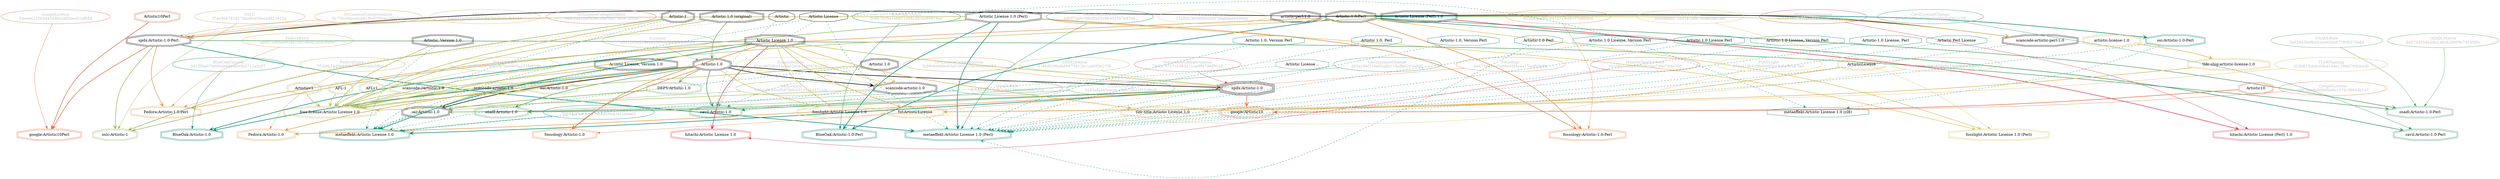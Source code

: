 strict digraph {
    node [shape=box];
    graph [splines=curved];
    317 [label="SPDXLicense\n8da691ea0e67dda5847b45633efb6444"
        ,fontcolor=gray
        ,color="#b8bf62"
        ,fillcolor="beige;1"
        ,shape=ellipse];
    318 [label="spdx:Artistic-1.0-Perl"
        ,shape=doubleoctagon];
    319 [label="Artistic-1.0-Perl"
        ,shape=doubleoctagon];
    320 [label="Artistic License 1.0 (Perl)"
        ,shape=doubleoctagon];
    333 [label="SPDXLicense\n616b853f6db89873d12bc1ab0f3627f9"
        ,fontcolor=gray
        ,color="#b8bf62"
        ,fillcolor="beige;1"
        ,shape=ellipse];
    334 [label="spdx:Artistic-1.0"
        ,shape=tripleoctagon];
    335 [label="Artistic-1.0"
        ,shape=doubleoctagon];
    336 [label="Artistic License 1.0"
        ,shape=doubleoctagon];
    4907 [label="OSILicense\n526ea8653cafb8784b43131c44471c3c"
         ,fontcolor=gray
         ,color="#78ab63"
         ,fillcolor="beige;1"
         ,shape=ellipse];
    4908 [label="osi:Artistic-1.0"
         ,shape=doubleoctagon];
    4909 [label="Artistic License, Version 1.0"
         ,shape=doubleoctagon];
    4910 [label="DEP5:Artistic-1.0"
         ,color="#78ab63"
         ,shape=doubleoctagon];
    5470 [label="GoogleLicense\n54eaee23565d439962cdf2bee51af684"
         ,fontcolor=gray
         ,color="#e06f45"
         ,fillcolor="beige;1"
         ,shape=ellipse];
    5471 [label="google:Artistic10Perl"
         ,color="#e06f45"
         ,shape=doubleoctagon];
    5472 [label=Artistic10Perl
         ,color="#e06f45"
         ,shape=doubleoctagon];
    5473 [label="GoogleLicense\na087baefa4600f606cc3781f8833b147"
         ,fontcolor=gray
         ,color="#e06f45"
         ,fillcolor="beige;1"
         ,shape=ellipse];
    5474 [label="google:Artistic10"
         ,color="#e06f45"
         ,shape=doubleoctagon];
    5475 [label=Artistic10
         ,color="#e06f45"
         ,shape=doubleoctagon];
    5921 [label="FedoraEntry\nab937b86fad00461d91be0b1bca3e999"
         ,fontcolor=gray
         ,color="#e09d4b"
         ,fillcolor="beige;1"
         ,shape=ellipse];
    5922 [label="Fedora:Artistic-1.0-Perl"
         ,color="#e09d4b"
         ,shape=doubleoctagon];
    5923 [label="Artistic 1.0 (original)"
         ,shape=doubleoctagon];
    5924 [label=Artistic
         ,shape=octagon];
    5927 [label="FedoraEntry\n7f2b8b1ad34032ac7f5aeacafe3f8d1b"
         ,fontcolor=gray
         ,color="#e09d4b"
         ,fillcolor="beige;1"
         ,shape=ellipse];
    5928 [label="Fedora:Artistic-1.0"
         ,color="#e09d4b"
         ,shape=doubleoctagon];
    9097 [label="BlueOakCouncil\n0d1f56a07b6964b6de4693b5712a5c57"
         ,fontcolor=gray
         ,color="#00876c"
         ,fillcolor="beige;1"
         ,shape=ellipse];
    9098 [label="BlueOak:Artistic-1.0"
         ,color="#00876c"
         ,shape=doubleoctagon];
    9103 [label="BlueOakCouncil\n0c867fcf5a1eb611d58c48cdc90819ee"
         ,fontcolor=gray
         ,color="#00876c"
         ,fillcolor="beige;1"
         ,shape=ellipse];
    9104 [label="BlueOak:Artistic-1.0-Perl"
         ,color="#00876c"
         ,shape=doubleoctagon];
    9561 [label="OSADLRule\n3a02643befb552ee6500977808275e64"
         ,fontcolor=gray
         ,color="#58a066"
         ,fillcolor="beige;1"
         ,shape=ellipse];
    9562 [label="osadl:Artistic-1.0-Perl"
         ,color="#58a066"
         ,shape=doubleoctagon];
    9640 [label="OSADLRule\n9104b36b13afb7e9d168b84b55fc7c1d"
         ,fontcolor=gray
         ,color="#58a066"
         ,fillcolor="beige;1"
         ,shape=ellipse];
    9641 [label="osadl:Artistic-1.0"
         ,color="#58a066"
         ,shape=doubleoctagon];
    9892 [label="OSADLMatrix\n3283afa4e5eece1a50370642f2208edf"
         ,fontcolor=gray
         ,color="#58a066"
         ,fillcolor="beige;1"
         ,shape=ellipse];
    9894 [label="OSADLMatrix\ndd5734554b28a1a80629909c74535f5c"
         ,fontcolor=gray
         ,color="#58a066"
         ,fillcolor="beige;1"
         ,shape=ellipse];
    10153 [label="FSF\nfe4318f6458187de8e14dc9b9e5da662"
          ,fontcolor=gray
          ,color="#deb256"
          ,fillcolor="beige;1"
          ,shape=ellipse];
    10154 [label="fsf:ArtisticLicense"
          ,color="#deb256"
          ,shape=doubleoctagon];
    10155 [label=ArtisticLicense
          ,color="#deb256"
          ,shape=doubleoctagon];
    12082 [label="ScancodeData\n62ecd670fcc43c0e52acb2440d762056"
          ,fontcolor=gray
          ,color="#dac767"
          ,fillcolor="beige;1"
          ,shape=ellipse];
    12083 [label="scancode:artistic-1.0"
          ,shape=doubleoctagon];
    12084 [label="Artistic 1.0"
          ,shape=doubleoctagon];
    12116 [label="ScancodeData\n15afb519b66f9e056f7bfa64ee0438dd"
          ,fontcolor=gray
          ,color="#dac767"
          ,fillcolor="beige;1"
          ,shape=ellipse];
    12117 [label="scancode:artistic-perl-1.0"
          ,shape=doubleoctagon];
    12118 [label="artistic-perl-1.0"
          ,shape=doubleoctagon];
    12119 [label="Artistic License (Perl) 1.0"
          ,shape=doubleoctagon];
    25973 [label="OSLC\nf7aede4762427bba9ea09ea4d823912a"
          ,fontcolor=gray
          ,color="#98b561"
          ,fillcolor="beige;1"
          ,shape=ellipse];
    25974 [label="oslc:Artistic-1"
          ,color="#98b561"
          ,shape=doubleoctagon];
    25975 [label="Artistic-1"
          ,shape=doubleoctagon];
    26118 [label="Fossology\nbe6729a1aa7e98e05fda4a17aef55b04"
          ,fontcolor=gray
          ,color="#e18745"
          ,fillcolor="beige;1"
          ,shape=ellipse];
    26119 [label="fossology:Artistic-1.0"
          ,color="#e18745"
          ,shape=doubleoctagon];
    27516 [label="Fossology\n0630d3adff81d470719cf61f7bff60bd"
          ,fontcolor=gray
          ,color="#e18745"
          ,fillcolor="beige;1"
          ,shape=ellipse];
    27517 [label="fossology:Artistic-1.0-Perl"
          ,color="#e18745"
          ,shape=doubleoctagon];
    28610 [label="OrtLicenseCategorization\n78e2c7f757c2363d11cadff4786f8010"
          ,fontcolor=gray
          ,color="#dc574a"
          ,fillcolor="beige;1"
          ,shape=ellipse];
    28611 [label="OrtLicenseCategorization\na48c242c2ef5c9e1d8e5bb73d3e7c529"
          ,fontcolor=gray
          ,color="#dc574a"
          ,fillcolor="beige;1"
          ,shape=ellipse];
    35464 [label="OrtLicenseCategorization\n3c8606608bcb5a52f01639a3d4d6e653"
          ,fontcolor=gray
          ,color="#e18745"
          ,fillcolor="beige;1"
          ,shape=ellipse];
    35466 [label="OrtLicenseCategorization\n6c75fe3daccdcd81f8d65f6de1986845"
          ,fontcolor=gray
          ,color="#e18745"
          ,fillcolor="beige;1"
          ,shape=ellipse];
    36497 [label="CavilLicenseChange\ndb5a19ef1c4e93a89115affe6263a930"
          ,fontcolor=gray
          ,color="#379469"
          ,fillcolor="beige;1"
          ,shape=ellipse];
    36498 [label="cavil:Artistic-1.0"
          ,color="#379469"
          ,shape=doubleoctagon];
    36499 [label="Artistic License"
          ,shape=octagon];
    36500 [label="Artistic License .."
          ,color="#379469"
          ,shape=octagon];
    36511 [label="CavilLicenseChange\n985e755701d070bc3a08bfcaf422c3ff"
          ,fontcolor=gray
          ,color="#379469"
          ,fillcolor="beige;1"
          ,shape=ellipse];
    36512 [label="cavil:Artistic-1.0-Perl"
          ,color="#379469"
          ,shape=doubleoctagon];
    38492 [label="MetaeffektLicense\n783542f7de2c997408658b43e1ee3e63"
          ,fontcolor=gray
          ,color="#00876c"
          ,fillcolor="beige;1"
          ,shape=ellipse];
    38493 [label="metaeffekt:Artistic License 1.0"
          ,color="#00876c"
          ,shape=doubleoctagon];
    38494 [label="Artistic, Version 1.0"
          ,shape=doubleoctagon];
    38501 [label="metaeffekt:Artistic License 1.0 (cl8)"
          ,color="#00876c"
          ,shape=octagon];
    38511 [label="osi:Artistic-1.0-Perl"
          ,color="#00876c"
          ,shape=doubleoctagon];
    38512 [label="MetaeffektLicense\nb80f7dd6c3ffd8fa53c96302567e479b"
          ,fontcolor=gray
          ,color="#00876c"
          ,fillcolor="beige;1"
          ,shape=ellipse];
    38513 [label="metaeffekt:Artistic License 1.0 (Perl)"
          ,color="#00876c"
          ,shape=doubleoctagon];
    38514 [label="Artistic Perl License"
          ,color="#00876c"
          ,shape=octagon];
    38515 [label="Artistic 1.0, Version Perl"
          ,color="#00876c"
          ,shape=octagon];
    38516 [label="Artistic 1.0, Perl"
          ,color="#00876c"
          ,shape=octagon];
    38517 [label="Artistic-1.0, Version Perl"
          ,color="#00876c"
          ,shape=octagon];
    38518 [label="Artistic-1.0 Perl"
          ,color="#00876c"
          ,shape=octagon];
    38519 [label="Artistic 1.0 License, Version Perl"
          ,color="#00876c"
          ,shape=octagon];
    38520 [label="Artistic 1.0 License Perl"
          ,color="#00876c"
          ,shape=octagon];
    38521 [label="Artistic-1.0 License, Version Perl"
          ,color="#00876c"
          ,shape=octagon];
    38522 [label="Artistic-1.0 License, Perl"
          ,color="#00876c"
          ,shape=octagon];
    50406 [label="FossLicense\n71f711527601cfe7bea805a031fa854b"
          ,fontcolor=gray
          ,color="#b8bf62"
          ,fillcolor="beige;1"
          ,shape=ellipse];
    50407 [label="foss-license:Artistic License 1.0"
          ,color="#b8bf62"
          ,shape=doubleoctagon];
    50408 [label="scancode://artistic-1.0"
          ,color="#b8bf62"
          ,shape=doubleoctagon];
    50409 [label="scancode:artistic-1.0"
          ,color="#b8bf62"
          ,shape=doubleoctagon];
    50410 [label="osi:Artistic-1.0"
          ,color="#b8bf62"
          ,shape=doubleoctagon];
    50411 [label=Artisticv1
          ,color="#b8bf62"
          ,shape=doubleoctagon];
    50412 [label="AFL-1"
          ,color="#b8bf62"
          ,shape=doubleoctagon];
    50413 [label=AFLv1
          ,color="#b8bf62"
          ,shape=doubleoctagon];
    51039 [label="FOSSLight\n0dfd9ff9bf726d1e19b6780ee3ae19ac"
          ,fontcolor=gray
          ,color="#dac767"
          ,fillcolor="beige;1"
          ,shape=ellipse];
    51040 [label="fosslight:Artistic License 1.0 (Perl)"
          ,color="#dac767"
          ,shape=doubleoctagon];
    51041 [label="FOSSLight\n67ca419b42f8e680f2c19a5e6e3e7fa5"
          ,fontcolor=gray
          ,color="#dac767"
          ,fillcolor="beige;1"
          ,shape=ellipse];
    51042 [label="fosslight:Artistic License 1.0"
          ,color="#dac767"
          ,shape=doubleoctagon];
    52057 [label="HitachiOpenLicense\n92cd8e1ac6a6f09a923ac736e76da300"
          ,fontcolor=gray
          ,color="#d43d51"
          ,fillcolor="beige;1"
          ,shape=ellipse];
    52058 [label="hitachi:Artistic License 1.0"
          ,color="#d43d51"
          ,shape=doubleoctagon];
    52386 [label="HitachiOpenLicense\ne2525d8a7455fa5ffbe93166293e5cec"
          ,fontcolor=gray
          ,color="#d43d51"
          ,fillcolor="beige;1"
          ,shape=ellipse];
    52387 [label="hitachi:Artistic License (Perl) 1.0"
          ,color="#d43d51"
          ,shape=doubleoctagon];
    56635 [label="TLDRNaming\n32dbb15cb4c68bd1e4e1399d79dbb43b"
          ,fontcolor=gray
          ,color="#deb256"
          ,fillcolor="beige;1"
          ,shape=ellipse];
    56636 [label="tldr-title:Artistic License 1.0"
          ,color="#deb256"
          ,shape=doubleoctagon];
    56637 [label="tldr-slug:artistic-license-1.0"
          ,color="#deb256"
          ,shape=doubleoctagon];
    56638 [label="artistic-license-1.0"
          ,color="#deb256"
          ,shape=doubleoctagon];
    58455 [label="Curation\nc3932d3a216e4a4350da6e656f8a9045"
          ,fontcolor=gray
          ,color="#78ab63"
          ,fillcolor="beige;1"
          ,shape=ellipse];
    317 -> 318 [weight=0.5
               ,color="#b8bf62"];
    318 -> 5471 [style=bold
                ,arrowhead=vee
                ,weight=0.7
                ,color="#e06f45"];
    318 -> 5922 [style=bold
                ,arrowhead=vee
                ,weight=0.7
                ,color="#e09d4b"];
    318 -> 9562 [style=bold
                ,arrowhead=vee
                ,weight=0.7
                ,color="#58a066"];
    318 -> 25974 [style=bold
                 ,arrowhead=vee
                 ,weight=0.7
                 ,color="#98b561"];
    318 -> 38513 [style=bold
                 ,arrowhead=vee
                 ,weight=0.7
                 ,color="#00876c"];
    319 -> 318 [style=bold
               ,arrowhead=vee
               ,weight=0.7];
    319 -> 5922 [style=bold
                ,arrowhead=vee
                ,weight=0.7
                ,color="#e09d4b"];
    319 -> 9104 [style=bold
                ,arrowhead=vee
                ,weight=0.7
                ,color="#00876c"];
    319 -> 9562 [style=bold
                ,arrowhead=vee
                ,weight=0.7
                ,color="#58a066"];
    319 -> 27517 [style=bold
                 ,arrowhead=vee
                 ,weight=0.7
                 ,color="#e18745"];
    319 -> 36512 [style=bold
                 ,arrowhead=vee
                 ,weight=0.7
                 ,color="#379469"];
    319 -> 36512 [style=bold
                 ,arrowhead=vee
                 ,weight=0.7
                 ,color="#379469"];
    319 -> 38511 [style=bold
                 ,arrowhead=vee
                 ,weight=0.7
                 ,color="#00876c"];
    319 -> 51040 [style=bold
                 ,arrowhead=vee
                 ,weight=0.7
                 ,color="#dac767"];
    320 -> 318 [style=bold
               ,arrowhead=vee
               ,weight=0.7
               ,color="#b8bf62"];
    320 -> 9104 [style=bold
                ,arrowhead=vee
                ,weight=0.7
                ,color="#00876c"];
    320 -> 25974 [style=bold
                 ,arrowhead=vee
                 ,weight=0.7
                 ,color="#98b561"];
    320 -> 27517 [style=bold
                 ,arrowhead=vee
                 ,weight=0.7
                 ,color="#e18745"];
    320 -> 38513 [style=bold
                 ,arrowhead=vee
                 ,weight=0.7
                 ,color="#00876c"];
    320 -> 38513 [style=bold
                 ,arrowhead=vee
                 ,weight=0.7
                 ,color="#00876c"];
    320 -> 51040 [style=bold
                 ,arrowhead=vee
                 ,weight=0.7
                 ,color="#dac767"];
    333 -> 334 [weight=0.5
               ,color="#b8bf62"];
    334 -> 4908 [style=bold
                ,arrowhead=vee
                ,weight=0.7
                ,color="#78ab63"];
    334 -> 5474 [style=bold
                ,arrowhead=vee
                ,weight=0.7
                ,color="#e06f45"];
    334 -> 5928 [style=bold
                ,arrowhead=vee
                ,weight=0.7
                ,color="#e09d4b"];
    334 -> 9641 [style=bold
                ,arrowhead=vee
                ,weight=0.7
                ,color="#58a066"];
    334 -> 10154 [style=dashed
                 ,arrowhead=vee
                 ,weight=0.5
                 ,color="#deb256"];
    334 -> 38493 [style=bold
                 ,arrowhead=vee
                 ,weight=0.7
                 ,color="#00876c"];
    335 -> 334 [style=bold
               ,arrowhead=vee
               ,weight=0.7];
    335 -> 4908 [style=bold
                ,arrowhead=vee
                ,weight=0.7];
    335 -> 4910 [style=bold
                ,arrowhead=vee
                ,weight=0.7
                ,color="#78ab63"];
    335 -> 5928 [style=bold
                ,arrowhead=vee
                ,weight=0.7
                ,color="#e09d4b"];
    335 -> 9098 [style=bold
                ,arrowhead=vee
                ,weight=0.7
                ,color="#00876c"];
    335 -> 9641 [style=bold
                ,arrowhead=vee
                ,weight=0.7
                ,color="#58a066"];
    335 -> 12083 [style=bold
                 ,arrowhead=vee
                 ,weight=0.7];
    335 -> 26119 [style=bold
                 ,arrowhead=vee
                 ,weight=0.7
                 ,color="#e18745"];
    335 -> 36498 [style=bold
                 ,arrowhead=vee
                 ,weight=0.7
                 ,color="#379469"];
    335 -> 36498 [style=bold
                 ,arrowhead=vee
                 ,weight=0.7
                 ,color="#379469"];
    335 -> 50407 [style=bold
                 ,arrowhead=vee
                 ,weight=0.7
                 ,color="#b8bf62"];
    335 -> 51042 [style=bold
                 ,arrowhead=vee
                 ,weight=0.7
                 ,color="#dac767"];
    336 -> 334 [style=bold
               ,arrowhead=vee
               ,weight=0.7
               ,color="#b8bf62"];
    336 -> 9098 [style=bold
                ,arrowhead=vee
                ,weight=0.7
                ,color="#00876c"];
    336 -> 10154 [style=bold
                 ,arrowhead=vee
                 ,weight=0.7
                 ,color="#deb256"];
    336 -> 12083 [style=bold
                 ,arrowhead=vee
                 ,weight=0.7
                 ,color="#dac767"];
    336 -> 26119 [style=bold
                 ,arrowhead=vee
                 ,weight=0.7
                 ,color="#e18745"];
    336 -> 38493 [style=bold
                 ,arrowhead=vee
                 ,weight=0.7
                 ,color="#00876c"];
    336 -> 38493 [style=bold
                 ,arrowhead=vee
                 ,weight=0.7
                 ,color="#00876c"];
    336 -> 50407 [style=bold
                 ,arrowhead=vee
                 ,weight=0.7
                 ,color="#b8bf62"];
    336 -> 51042 [style=bold
                 ,arrowhead=vee
                 ,weight=0.7
                 ,color="#dac767"];
    336 -> 52058 [style=bold
                 ,arrowhead=vee
                 ,weight=0.7
                 ,color="#d43d51"];
    336 -> 56636 [style=bold
                 ,arrowhead=vee
                 ,weight=0.7
                 ,color="#deb256"];
    4907 -> 4908 [weight=0.5
                 ,color="#78ab63"];
    4908 -> 38493 [style=dashed
                  ,arrowhead=vee
                  ,weight=0.5
                  ,color="#00876c"];
    4909 -> 4908 [style=bold
                 ,arrowhead=vee
                 ,weight=0.7
                 ,color="#78ab63"];
    4909 -> 38493 [style=dashed
                  ,arrowhead=vee
                  ,weight=0.5
                  ,color="#00876c"];
    4909 -> 50407 [style=bold
                  ,arrowhead=vee
                  ,weight=0.7
                  ,color="#b8bf62"];
    4910 -> 4908 [style=bold
                 ,arrowhead=vee
                 ,weight=0.7
                 ,color="#78ab63"];
    5470 -> 5471 [weight=0.5
                 ,color="#e06f45"];
    5472 -> 5471 [style=bold
                 ,arrowhead=vee
                 ,weight=0.7
                 ,color="#e06f45"];
    5473 -> 5474 [weight=0.5
                 ,color="#e06f45"];
    5475 -> 5474 [style=bold
                 ,arrowhead=vee
                 ,weight=0.7
                 ,color="#e06f45"];
    5921 -> 5922 [weight=0.5
                 ,color="#e09d4b"];
    5923 -> 335 [style=bold
                ,arrowhead=vee
                ,weight=0.7
                ,color="#78ab63"];
    5923 -> 5922 [style=dashed
                 ,arrowhead=vee
                 ,weight=0.5
                 ,color="#e09d4b"];
    5923 -> 50407 [style=bold
                  ,arrowhead=vee
                  ,weight=0.7
                  ,color="#b8bf62"];
    5924 -> 5922 [style=dashed
                 ,arrowhead=vee
                 ,weight=0.5
                 ,color="#e09d4b"];
    5924 -> 36498 [style=dashed
                  ,arrowhead=vee
                  ,weight=0.5
                  ,color="#379469"];
    5927 -> 5928 [weight=0.5
                 ,color="#e09d4b"];
    9097 -> 9098 [weight=0.5
                 ,color="#00876c"];
    9103 -> 9104 [weight=0.5
                 ,color="#00876c"];
    9561 -> 9562 [weight=0.5
                 ,color="#58a066"];
    9640 -> 9641 [weight=0.5
                 ,color="#58a066"];
    9892 -> 9641 [weight=0.5
                 ,color="#58a066"];
    9894 -> 9562 [weight=0.5
                 ,color="#58a066"];
    10153 -> 10154 [weight=0.5
                   ,color="#deb256"];
    10155 -> 10154 [style=bold
                   ,arrowhead=vee
                   ,weight=0.7
                   ,color="#deb256"];
    12082 -> 12083 [weight=0.5
                   ,color="#dac767"];
    12083 -> 38493 [style=dashed
                   ,arrowhead=vee
                   ,weight=0.5
                   ,color="#00876c"];
    12083 -> 50407 [style=bold
                   ,arrowhead=vee
                   ,weight=0.7
                   ,color="#b8bf62"];
    12084 -> 12083 [style=bold
                   ,arrowhead=vee
                   ,weight=0.7
                   ,color="#dac767"];
    12084 -> 36498 [style=dashed
                   ,arrowhead=vee
                   ,weight=0.5
                   ,color="#379469"];
    12084 -> 38493 [style=dashed
                   ,arrowhead=vee
                   ,weight=0.5
                   ,color="#00876c"];
    12084 -> 50407 [style=bold
                   ,arrowhead=vee
                   ,weight=0.7
                   ,color="#b8bf62"];
    12116 -> 12117 [weight=0.5
                   ,color="#dac767"];
    12117 -> 38513 [style=dashed
                   ,arrowhead=vee
                   ,weight=0.5
                   ,color="#00876c"];
    12118 -> 12117 [style=bold
                   ,arrowhead=vee
                   ,weight=0.7];
    12119 -> 12117 [style=bold
                   ,arrowhead=vee
                   ,weight=0.7
                   ,color="#dac767"];
    12119 -> 50407 [style=bold
                   ,arrowhead=vee
                   ,weight=0.7
                   ,color="#b8bf62"];
    12119 -> 52387 [style=bold
                   ,arrowhead=vee
                   ,weight=0.7
                   ,color="#d43d51"];
    25973 -> 25974 [weight=0.5
                   ,color="#98b561"];
    25975 -> 25974 [style=bold
                   ,arrowhead=vee
                   ,weight=0.7
                   ,color="#98b561"];
    25975 -> 38493 [style=dashed
                   ,arrowhead=vee
                   ,weight=0.5
                   ,color="#00876c"];
    25975 -> 50407 [style=bold
                   ,arrowhead=vee
                   ,weight=0.7
                   ,color="#b8bf62"];
    26118 -> 26119 [weight=0.5
                   ,color="#e18745"];
    27516 -> 27517 [weight=0.5
                   ,color="#e18745"];
    28610 -> 334 [weight=0.5
                 ,color="#dc574a"];
    28611 -> 318 [weight=0.5
                 ,color="#dc574a"];
    35464 -> 334 [weight=0.5
                 ,color="#e18745"];
    35466 -> 318 [weight=0.5
                 ,color="#e18745"];
    36497 -> 36498 [weight=0.5
                   ,color="#379469"];
    36499 -> 36498 [style=dashed
                   ,arrowhead=vee
                   ,weight=0.5
                   ,color="#379469"];
    36499 -> 38493 [style=dashed
                   ,arrowhead=vee
                   ,weight=0.5
                   ,color="#00876c"];
    36499 -> 38501 [style=dashed
                   ,arrowhead=vee
                   ,weight=0.5
                   ,color="#00876c"];
    36499 -> 38513 [style=dashed
                   ,arrowhead=vee
                   ,weight=0.5
                   ,color="#00876c"];
    36500 -> 36498 [style=dashed
                   ,arrowhead=vee
                   ,weight=0.5
                   ,color="#379469"];
    36511 -> 36512 [weight=0.5
                   ,color="#379469"];
    38492 -> 38493 [weight=0.5
                   ,color="#00876c"];
    38494 -> 38493 [style=dashed
                   ,arrowhead=vee
                   ,weight=0.5
                   ,color="#00876c"];
    38494 -> 50407 [style=bold
                   ,arrowhead=vee
                   ,weight=0.7
                   ,color="#b8bf62"];
    38511 -> 38501 [style=dashed
                   ,arrowhead=vee
                   ,weight=0.5
                   ,color="#00876c"];
    38511 -> 38513 [style=dashed
                   ,arrowhead=vee
                   ,weight=0.5
                   ,color="#00876c"];
    38512 -> 38513 [weight=0.5
                   ,color="#00876c"];
    38514 -> 38513 [style=dashed
                   ,arrowhead=vee
                   ,weight=0.5
                   ,color="#00876c"];
    38515 -> 38513 [style=dashed
                   ,arrowhead=vee
                   ,weight=0.5
                   ,color="#00876c"];
    38516 -> 38513 [style=dashed
                   ,arrowhead=vee
                   ,weight=0.5
                   ,color="#00876c"];
    38517 -> 38513 [style=dashed
                   ,arrowhead=vee
                   ,weight=0.5
                   ,color="#00876c"];
    38518 -> 38513 [style=dashed
                   ,arrowhead=vee
                   ,weight=0.5
                   ,color="#00876c"];
    38519 -> 38513 [style=dashed
                   ,arrowhead=vee
                   ,weight=0.5
                   ,color="#00876c"];
    38520 -> 38513 [style=dashed
                   ,arrowhead=vee
                   ,weight=0.5
                   ,color="#00876c"];
    38521 -> 38513 [style=dashed
                   ,arrowhead=vee
                   ,weight=0.5
                   ,color="#00876c"];
    38522 -> 38513 [style=dashed
                   ,arrowhead=vee
                   ,weight=0.5
                   ,color="#00876c"];
    50406 -> 50407 [weight=0.5
                   ,color="#b8bf62"];
    50408 -> 50407 [style=bold
                   ,arrowhead=vee
                   ,weight=0.7
                   ,color="#b8bf62"];
    50409 -> 50407 [style=bold
                   ,arrowhead=vee
                   ,weight=0.7
                   ,color="#b8bf62"];
    50410 -> 50407 [style=bold
                   ,arrowhead=vee
                   ,weight=0.7
                   ,color="#b8bf62"];
    50411 -> 50407 [style=bold
                   ,arrowhead=vee
                   ,weight=0.7
                   ,color="#b8bf62"];
    50412 -> 50407 [style=bold
                   ,arrowhead=vee
                   ,weight=0.7
                   ,color="#b8bf62"];
    50413 -> 50407 [style=bold
                   ,arrowhead=vee
                   ,weight=0.7
                   ,color="#b8bf62"];
    51039 -> 51040 [weight=0.5
                   ,color="#dac767"];
    51041 -> 51042 [weight=0.5
                   ,color="#dac767"];
    52057 -> 52058 [weight=0.5
                   ,color="#d43d51"];
    52386 -> 52387 [weight=0.5
                   ,color="#d43d51"];
    56635 -> 56636 [weight=0.5
                   ,color="#deb256"];
    56637 -> 56636 [style=bold
                   ,arrowhead=vee
                   ,weight=0.7
                   ,color="#deb256"];
    56638 -> 56637 [style=bold
                   ,arrowhead=vee
                   ,weight=0.7
                   ,color="#deb256"];
    58455 -> 335 [weight=0.5
                 ,color="#78ab63"];
}

